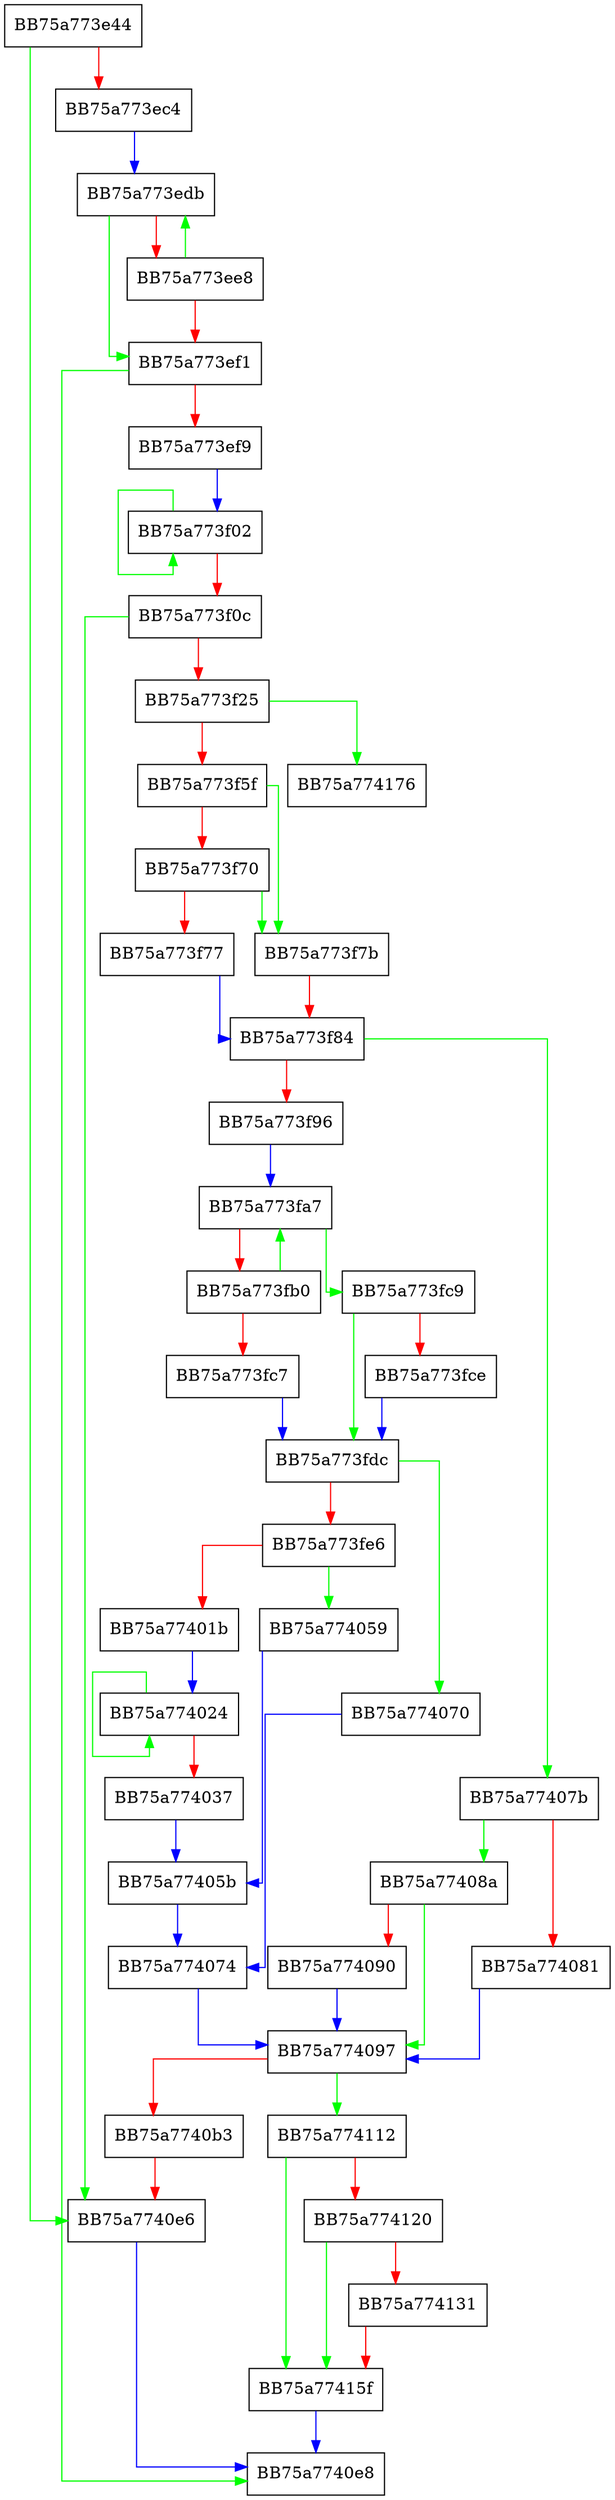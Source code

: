 digraph _wsetlocale_set_cat {
  node [shape="box"];
  graph [splines=ortho];
  BB75a773e44 -> BB75a7740e6 [color="green"];
  BB75a773e44 -> BB75a773ec4 [color="red"];
  BB75a773ec4 -> BB75a773edb [color="blue"];
  BB75a773edb -> BB75a773ef1 [color="green"];
  BB75a773edb -> BB75a773ee8 [color="red"];
  BB75a773ee8 -> BB75a773edb [color="green"];
  BB75a773ee8 -> BB75a773ef1 [color="red"];
  BB75a773ef1 -> BB75a7740e8 [color="green"];
  BB75a773ef1 -> BB75a773ef9 [color="red"];
  BB75a773ef9 -> BB75a773f02 [color="blue"];
  BB75a773f02 -> BB75a773f02 [color="green"];
  BB75a773f02 -> BB75a773f0c [color="red"];
  BB75a773f0c -> BB75a7740e6 [color="green"];
  BB75a773f0c -> BB75a773f25 [color="red"];
  BB75a773f25 -> BB75a774176 [color="green"];
  BB75a773f25 -> BB75a773f5f [color="red"];
  BB75a773f5f -> BB75a773f7b [color="green"];
  BB75a773f5f -> BB75a773f70 [color="red"];
  BB75a773f70 -> BB75a773f7b [color="green"];
  BB75a773f70 -> BB75a773f77 [color="red"];
  BB75a773f77 -> BB75a773f84 [color="blue"];
  BB75a773f7b -> BB75a773f84 [color="red"];
  BB75a773f84 -> BB75a77407b [color="green"];
  BB75a773f84 -> BB75a773f96 [color="red"];
  BB75a773f96 -> BB75a773fa7 [color="blue"];
  BB75a773fa7 -> BB75a773fc9 [color="green"];
  BB75a773fa7 -> BB75a773fb0 [color="red"];
  BB75a773fb0 -> BB75a773fa7 [color="green"];
  BB75a773fb0 -> BB75a773fc7 [color="red"];
  BB75a773fc7 -> BB75a773fdc [color="blue"];
  BB75a773fc9 -> BB75a773fdc [color="green"];
  BB75a773fc9 -> BB75a773fce [color="red"];
  BB75a773fce -> BB75a773fdc [color="blue"];
  BB75a773fdc -> BB75a774070 [color="green"];
  BB75a773fdc -> BB75a773fe6 [color="red"];
  BB75a773fe6 -> BB75a774059 [color="green"];
  BB75a773fe6 -> BB75a77401b [color="red"];
  BB75a77401b -> BB75a774024 [color="blue"];
  BB75a774024 -> BB75a774024 [color="green"];
  BB75a774024 -> BB75a774037 [color="red"];
  BB75a774037 -> BB75a77405b [color="blue"];
  BB75a774059 -> BB75a77405b [color="blue"];
  BB75a77405b -> BB75a774074 [color="blue"];
  BB75a774070 -> BB75a774074 [color="blue"];
  BB75a774074 -> BB75a774097 [color="blue"];
  BB75a77407b -> BB75a77408a [color="green"];
  BB75a77407b -> BB75a774081 [color="red"];
  BB75a774081 -> BB75a774097 [color="blue"];
  BB75a77408a -> BB75a774097 [color="green"];
  BB75a77408a -> BB75a774090 [color="red"];
  BB75a774090 -> BB75a774097 [color="blue"];
  BB75a774097 -> BB75a774112 [color="green"];
  BB75a774097 -> BB75a7740b3 [color="red"];
  BB75a7740b3 -> BB75a7740e6 [color="red"];
  BB75a7740e6 -> BB75a7740e8 [color="blue"];
  BB75a774112 -> BB75a77415f [color="green"];
  BB75a774112 -> BB75a774120 [color="red"];
  BB75a774120 -> BB75a77415f [color="green"];
  BB75a774120 -> BB75a774131 [color="red"];
  BB75a774131 -> BB75a77415f [color="red"];
  BB75a77415f -> BB75a7740e8 [color="blue"];
}